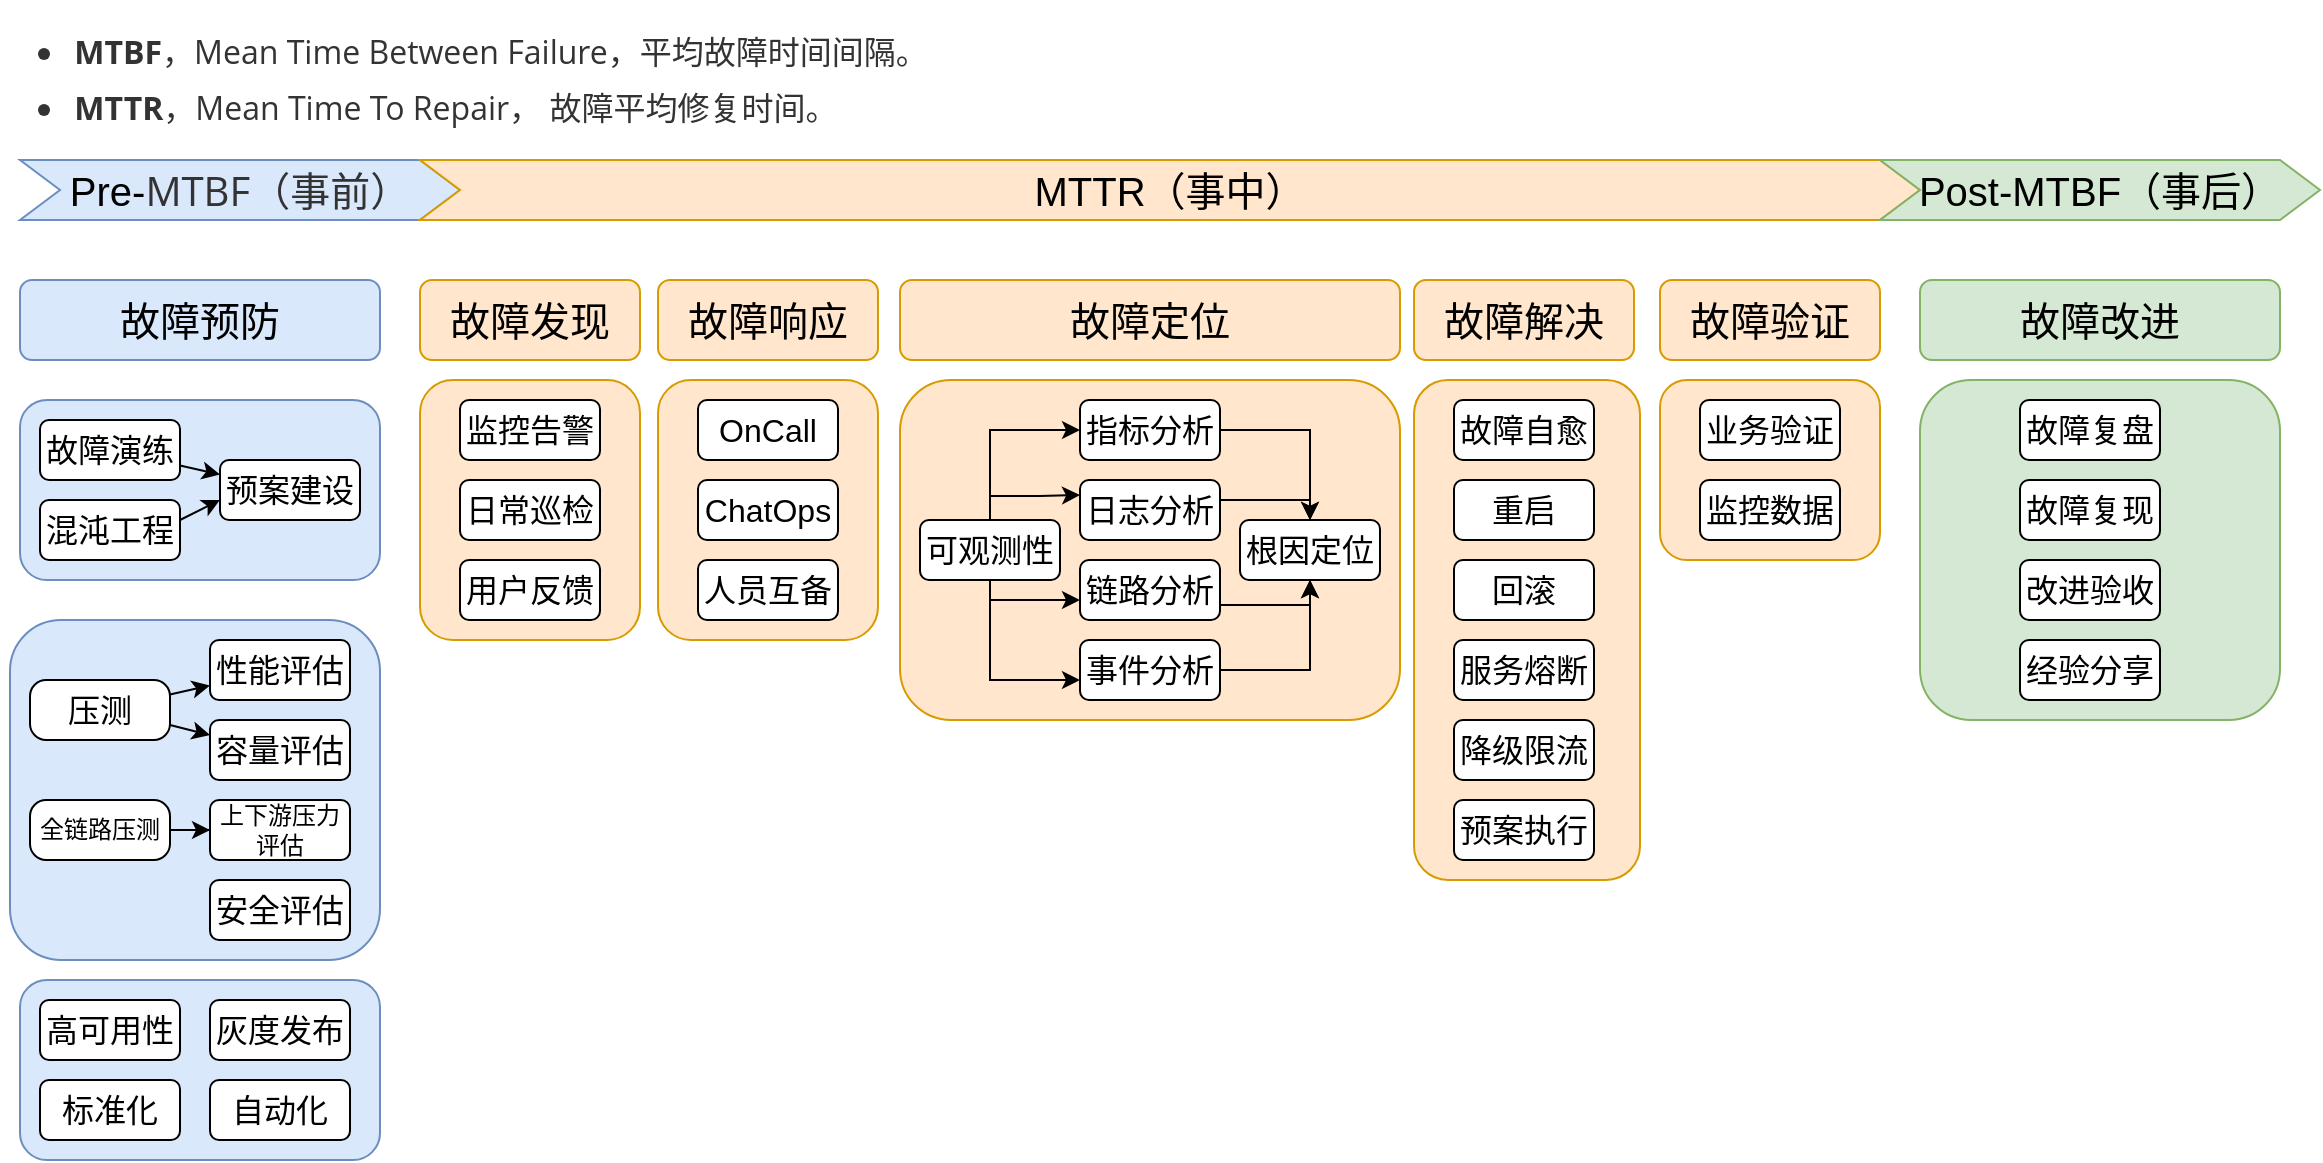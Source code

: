 <mxfile version="21.5.1" type="github">
  <diagram name="第 1 页" id="2sxYrnau5clui8A7mcLy">
    <mxGraphModel dx="1434" dy="771" grid="1" gridSize="10" guides="1" tooltips="1" connect="1" arrows="1" fold="1" page="1" pageScale="1" pageWidth="827" pageHeight="1169" math="0" shadow="0">
      <root>
        <mxCell id="0" />
        <mxCell id="1" parent="0" />
        <mxCell id="L6wErN_vYoCMVvzNJARl-90" value="" style="rounded=1;whiteSpace=wrap;html=1;fillColor=#d5e8d4;strokeColor=#82b366;" parent="1" vertex="1">
          <mxGeometry x="990" y="220" width="180" height="170" as="geometry" />
        </mxCell>
        <mxCell id="L6wErN_vYoCMVvzNJARl-89" value="" style="rounded=1;whiteSpace=wrap;html=1;fillColor=#ffe6cc;strokeColor=#d79b00;" parent="1" vertex="1">
          <mxGeometry x="860" y="220" width="110" height="90" as="geometry" />
        </mxCell>
        <mxCell id="L6wErN_vYoCMVvzNJARl-88" value="" style="rounded=1;whiteSpace=wrap;html=1;fillColor=#ffe6cc;strokeColor=#d79b00;" parent="1" vertex="1">
          <mxGeometry x="737" y="220" width="113" height="250" as="geometry" />
        </mxCell>
        <mxCell id="L6wErN_vYoCMVvzNJARl-87" value="" style="rounded=1;whiteSpace=wrap;html=1;fillColor=#ffe6cc;strokeColor=#d79b00;" parent="1" vertex="1">
          <mxGeometry x="480" y="220" width="250" height="170" as="geometry" />
        </mxCell>
        <mxCell id="L6wErN_vYoCMVvzNJARl-86" value="" style="rounded=1;whiteSpace=wrap;html=1;fillColor=#ffe6cc;strokeColor=#d79b00;" parent="1" vertex="1">
          <mxGeometry x="359" y="220" width="110" height="130" as="geometry" />
        </mxCell>
        <mxCell id="L6wErN_vYoCMVvzNJARl-85" value="" style="rounded=1;whiteSpace=wrap;html=1;fillColor=#ffe6cc;strokeColor=#d79b00;" parent="1" vertex="1">
          <mxGeometry x="240" y="220" width="110" height="130" as="geometry" />
        </mxCell>
        <mxCell id="L6wErN_vYoCMVvzNJARl-42" value="" style="rounded=1;whiteSpace=wrap;html=1;fillColor=#dae8fc;strokeColor=#6c8ebf;" parent="1" vertex="1">
          <mxGeometry x="40" y="520" width="180" height="90" as="geometry" />
        </mxCell>
        <mxCell id="L6wErN_vYoCMVvzNJARl-37" value="" style="rounded=1;whiteSpace=wrap;html=1;fillColor=#dae8fc;strokeColor=#6c8ebf;" parent="1" vertex="1">
          <mxGeometry x="35" y="340" width="185" height="170" as="geometry" />
        </mxCell>
        <mxCell id="L6wErN_vYoCMVvzNJARl-30" value="" style="rounded=1;whiteSpace=wrap;html=1;fillColor=#dae8fc;strokeColor=#6c8ebf;" parent="1" vertex="1">
          <mxGeometry x="40" y="230" width="180" height="90" as="geometry" />
        </mxCell>
        <mxCell id="L6wErN_vYoCMVvzNJARl-1" value="&lt;font style=&quot;font-size: 20px;&quot;&gt;Pre-&lt;span style=&quot;box-sizing: border-box; caret-color: rgb(51, 51, 51); color: rgb(51, 51, 51); font-family: &amp;quot;Open Sans&amp;quot;, &amp;quot;Clear Sans&amp;quot;, &amp;quot;Helvetica Neue&amp;quot;, Helvetica, Arial, &amp;quot;Segoe UI Emoji&amp;quot;, sans-serif; orphans: 4; text-align: start; text-size-adjust: auto;&quot;&gt;MTBF（事前）&lt;/span&gt;&lt;/font&gt;" style="shape=step;perimeter=stepPerimeter;whiteSpace=wrap;html=1;fixedSize=1;fillColor=#dae8fc;strokeColor=#6c8ebf;" parent="1" vertex="1">
          <mxGeometry x="40" y="110" width="220" height="30" as="geometry" />
        </mxCell>
        <mxCell id="L6wErN_vYoCMVvzNJARl-2" value="&lt;font style=&quot;font-size: 20px;&quot;&gt;MTTR（事中）&lt;/font&gt;" style="shape=step;perimeter=stepPerimeter;whiteSpace=wrap;html=1;fixedSize=1;fillColor=#ffe6cc;strokeColor=#d79b00;" parent="1" vertex="1">
          <mxGeometry x="240" y="110" width="750" height="30" as="geometry" />
        </mxCell>
        <mxCell id="L6wErN_vYoCMVvzNJARl-4" value="&lt;font style=&quot;font-size: 20px;&quot;&gt;Post-MTBF（事后）&lt;/font&gt;" style="shape=step;perimeter=stepPerimeter;whiteSpace=wrap;html=1;fixedSize=1;fillColor=#d5e8d4;strokeColor=#82b366;" parent="1" vertex="1">
          <mxGeometry x="970" y="110" width="220" height="30" as="geometry" />
        </mxCell>
        <mxCell id="L6wErN_vYoCMVvzNJARl-5" value="&lt;ul style=&quot;box-sizing: border-box; margin: 0.8em 0px; padding-left: 30px; position: relative; caret-color: rgb(51, 51, 51); color: rgb(51, 51, 51); font-family: &amp;quot;Open Sans&amp;quot;, &amp;quot;Clear Sans&amp;quot;, &amp;quot;Helvetica Neue&amp;quot;, Helvetica, Arial, &amp;quot;Segoe UI Emoji&amp;quot;, sans-serif; text-align: start; text-size-adjust: auto; background-color: rgb(255, 255, 255);&quot; data-mark=&quot;-&quot; class=&quot;ul-list&quot;&gt;&lt;li style=&quot;font-size: 16px; box-sizing: border-box; margin: 0px; position: relative;&quot; class=&quot;md-list-item md-focus-container&quot;&gt;&lt;p style=&quot;box-sizing: border-box; line-height: inherit; orphans: 4; margin: 0px 0px 0.5rem; position: relative;&quot; class=&quot;md-end-block md-p md-focus&quot;&gt;&lt;strong style=&quot;box-sizing: border-box;&quot;&gt;MTBF&lt;/strong&gt;&lt;span style=&quot;box-sizing: border-box;&quot; class=&quot;md-plain md-expand&quot;&gt;，Mean Time Between Failure，平均故障时间间隔。&lt;/span&gt;&lt;/p&gt;&lt;/li&gt;&lt;li style=&quot;font-size: 16px; box-sizing: border-box; margin: 0px; position: relative;&quot; class=&quot;md-list-item md-focus-container&quot;&gt;&lt;p style=&quot;box-sizing: border-box; line-height: inherit; orphans: 4; margin: 0px 0px 0.5rem; position: relative;&quot; class=&quot;md-end-block md-p md-focus&quot;&gt;&lt;strong style=&quot;box-sizing: border-box;&quot;&gt;MTTR&lt;/strong&gt;&lt;span style=&quot;box-sizing: border-box;&quot; class=&quot;md-plain md-expand&quot;&gt;，Mean Time To Repair， 故障平均修复时间。&lt;/span&gt;&lt;/p&gt;&lt;/li&gt;&lt;/ul&gt;" style="text;html=1;align=center;verticalAlign=middle;resizable=0;points=[];autosize=1;strokeColor=none;fillColor=none;" parent="1" vertex="1">
          <mxGeometry x="30" y="30" width="470" height="80" as="geometry" />
        </mxCell>
        <mxCell id="L6wErN_vYoCMVvzNJARl-6" value="&lt;font style=&quot;font-size: 20px;&quot;&gt;故障预防&lt;/font&gt;" style="rounded=1;whiteSpace=wrap;html=1;fillColor=#dae8fc;strokeColor=#6c8ebf;" parent="1" vertex="1">
          <mxGeometry x="40" y="170" width="180" height="40" as="geometry" />
        </mxCell>
        <mxCell id="L6wErN_vYoCMVvzNJARl-7" value="&lt;font style=&quot;font-size: 20px;&quot;&gt;故障发现&lt;/font&gt;" style="rounded=1;whiteSpace=wrap;html=1;fillColor=#ffe6cc;strokeColor=#d79b00;" parent="1" vertex="1">
          <mxGeometry x="240" y="170" width="110" height="40" as="geometry" />
        </mxCell>
        <mxCell id="L6wErN_vYoCMVvzNJARl-8" value="&lt;font style=&quot;font-size: 20px;&quot;&gt;故障响应&lt;/font&gt;" style="rounded=1;whiteSpace=wrap;html=1;fillColor=#ffe6cc;strokeColor=#d79b00;" parent="1" vertex="1">
          <mxGeometry x="359" y="170" width="110" height="40" as="geometry" />
        </mxCell>
        <mxCell id="L6wErN_vYoCMVvzNJARl-9" value="&lt;font style=&quot;font-size: 20px;&quot;&gt;故障定位&lt;/font&gt;" style="rounded=1;whiteSpace=wrap;html=1;fillColor=#ffe6cc;strokeColor=#d79b00;" parent="1" vertex="1">
          <mxGeometry x="480" y="170" width="250" height="40" as="geometry" />
        </mxCell>
        <mxCell id="L6wErN_vYoCMVvzNJARl-10" value="&lt;font style=&quot;font-size: 20px;&quot;&gt;故障解决&lt;/font&gt;" style="rounded=1;whiteSpace=wrap;html=1;fillColor=#ffe6cc;strokeColor=#d79b00;" parent="1" vertex="1">
          <mxGeometry x="737" y="170" width="110" height="40" as="geometry" />
        </mxCell>
        <mxCell id="L6wErN_vYoCMVvzNJARl-11" value="&lt;font style=&quot;font-size: 20px;&quot;&gt;故障验证&lt;/font&gt;" style="rounded=1;whiteSpace=wrap;html=1;fillColor=#ffe6cc;strokeColor=#d79b00;" parent="1" vertex="1">
          <mxGeometry x="860" y="170" width="110" height="40" as="geometry" />
        </mxCell>
        <mxCell id="L6wErN_vYoCMVvzNJARl-12" value="&lt;font style=&quot;font-size: 20px;&quot;&gt;故障改进&lt;/font&gt;" style="rounded=1;whiteSpace=wrap;html=1;fillColor=#d5e8d4;strokeColor=#82b366;" parent="1" vertex="1">
          <mxGeometry x="990" y="170" width="180" height="40" as="geometry" />
        </mxCell>
        <mxCell id="L6wErN_vYoCMVvzNJARl-33" value="" style="rounded=0;orthogonalLoop=1;jettySize=auto;html=1;" parent="1" source="L6wErN_vYoCMVvzNJARl-14" target="L6wErN_vYoCMVvzNJARl-20" edge="1">
          <mxGeometry relative="1" as="geometry" />
        </mxCell>
        <mxCell id="L6wErN_vYoCMVvzNJARl-14" value="&lt;font style=&quot;font-size: 16px;&quot;&gt;故障演练&lt;br&gt;&lt;/font&gt;" style="rounded=1;whiteSpace=wrap;html=1;" parent="1" vertex="1">
          <mxGeometry x="50" y="240" width="70" height="30" as="geometry" />
        </mxCell>
        <mxCell id="L6wErN_vYoCMVvzNJARl-15" value="&lt;font style=&quot;font-size: 16px;&quot;&gt;容量评估&lt;br&gt;&lt;/font&gt;" style="rounded=1;whiteSpace=wrap;html=1;" parent="1" vertex="1">
          <mxGeometry x="135" y="390" width="70" height="30" as="geometry" />
        </mxCell>
        <mxCell id="L6wErN_vYoCMVvzNJARl-16" value="&lt;font style=&quot;font-size: 16px;&quot;&gt;灰度发布&lt;br&gt;&lt;/font&gt;" style="rounded=1;whiteSpace=wrap;html=1;" parent="1" vertex="1">
          <mxGeometry x="135" y="530" width="70" height="30" as="geometry" />
        </mxCell>
        <mxCell id="L6wErN_vYoCMVvzNJARl-17" value="&lt;font style=&quot;font-size: 16px;&quot;&gt;高可用性&lt;br&gt;&lt;/font&gt;" style="rounded=1;whiteSpace=wrap;html=1;" parent="1" vertex="1">
          <mxGeometry x="50" y="530" width="70" height="30" as="geometry" />
        </mxCell>
        <mxCell id="L6wErN_vYoCMVvzNJARl-18" value="&lt;font style=&quot;font-size: 16px;&quot;&gt;混沌工程&lt;br&gt;&lt;/font&gt;" style="rounded=1;whiteSpace=wrap;html=1;" parent="1" vertex="1">
          <mxGeometry x="50" y="280" width="70" height="30" as="geometry" />
        </mxCell>
        <mxCell id="L6wErN_vYoCMVvzNJARl-19" value="&lt;font style=&quot;font-size: 16px;&quot;&gt;性能评估&lt;br&gt;&lt;/font&gt;" style="rounded=1;whiteSpace=wrap;html=1;" parent="1" vertex="1">
          <mxGeometry x="135" y="350" width="70" height="30" as="geometry" />
        </mxCell>
        <mxCell id="L6wErN_vYoCMVvzNJARl-20" value="&lt;font style=&quot;font-size: 16px;&quot;&gt;预案建设&lt;br&gt;&lt;/font&gt;" style="rounded=1;whiteSpace=wrap;html=1;" parent="1" vertex="1">
          <mxGeometry x="140" y="260" width="70" height="30" as="geometry" />
        </mxCell>
        <mxCell id="L6wErN_vYoCMVvzNJARl-21" value="&lt;font style=&quot;font-size: 16px;&quot;&gt;安全评估&lt;br&gt;&lt;/font&gt;" style="rounded=1;whiteSpace=wrap;html=1;" parent="1" vertex="1">
          <mxGeometry x="135" y="470" width="70" height="30" as="geometry" />
        </mxCell>
        <mxCell id="L6wErN_vYoCMVvzNJARl-26" value="" style="rounded=0;orthogonalLoop=1;jettySize=auto;html=1;" parent="1" source="L6wErN_vYoCMVvzNJARl-22" target="L6wErN_vYoCMVvzNJARl-19" edge="1">
          <mxGeometry relative="1" as="geometry" />
        </mxCell>
        <mxCell id="L6wErN_vYoCMVvzNJARl-22" value="&lt;font style=&quot;&quot;&gt;&lt;font style=&quot;font-size: 16px;&quot;&gt;压测&lt;/font&gt;&lt;br&gt;&lt;/font&gt;" style="rounded=1;whiteSpace=wrap;html=1;arcSize=27;" parent="1" vertex="1">
          <mxGeometry x="45" y="370" width="70" height="30" as="geometry" />
        </mxCell>
        <mxCell id="L6wErN_vYoCMVvzNJARl-27" value="" style="rounded=0;orthogonalLoop=1;jettySize=auto;html=1;entryX=0;entryY=0.25;entryDx=0;entryDy=0;exitX=1;exitY=0.75;exitDx=0;exitDy=0;" parent="1" source="L6wErN_vYoCMVvzNJARl-22" target="L6wErN_vYoCMVvzNJARl-15" edge="1">
          <mxGeometry relative="1" as="geometry">
            <mxPoint x="125" y="387" as="sourcePoint" />
            <mxPoint x="145" y="383" as="targetPoint" />
          </mxGeometry>
        </mxCell>
        <mxCell id="L6wErN_vYoCMVvzNJARl-31" value="" style="edgeStyle=orthogonalEdgeStyle;rounded=0;orthogonalLoop=1;jettySize=auto;html=1;entryX=0;entryY=0.5;entryDx=0;entryDy=0;" parent="1" source="L6wErN_vYoCMVvzNJARl-28" target="L6wErN_vYoCMVvzNJARl-32" edge="1">
          <mxGeometry relative="1" as="geometry">
            <mxPoint x="145" y="445" as="targetPoint" />
          </mxGeometry>
        </mxCell>
        <mxCell id="L6wErN_vYoCMVvzNJARl-28" value="&lt;font style=&quot;&quot;&gt;&lt;font style=&quot;font-size: 12px;&quot;&gt;全链路压测&lt;/font&gt;&lt;br&gt;&lt;/font&gt;" style="rounded=1;whiteSpace=wrap;html=1;arcSize=27;" parent="1" vertex="1">
          <mxGeometry x="45" y="430" width="70" height="30" as="geometry" />
        </mxCell>
        <mxCell id="L6wErN_vYoCMVvzNJARl-32" value="&lt;font style=&quot;&quot;&gt;&lt;font style=&quot;font-size: 12px;&quot;&gt;上下游压力评估&lt;/font&gt;&lt;br&gt;&lt;/font&gt;" style="rounded=1;whiteSpace=wrap;html=1;" parent="1" vertex="1">
          <mxGeometry x="135" y="430" width="70" height="30" as="geometry" />
        </mxCell>
        <mxCell id="L6wErN_vYoCMVvzNJARl-34" value="" style="rounded=0;orthogonalLoop=1;jettySize=auto;html=1;" parent="1" edge="1">
          <mxGeometry relative="1" as="geometry">
            <mxPoint x="120" y="290" as="sourcePoint" />
            <mxPoint x="140" y="280" as="targetPoint" />
          </mxGeometry>
        </mxCell>
        <mxCell id="L6wErN_vYoCMVvzNJARl-38" value="&lt;font style=&quot;font-size: 16px;&quot;&gt;标准化&lt;br&gt;&lt;/font&gt;" style="rounded=1;whiteSpace=wrap;html=1;" parent="1" vertex="1">
          <mxGeometry x="50" y="570" width="70" height="30" as="geometry" />
        </mxCell>
        <mxCell id="L6wErN_vYoCMVvzNJARl-39" value="&lt;font style=&quot;font-size: 16px;&quot;&gt;自动化&lt;br&gt;&lt;/font&gt;" style="rounded=1;whiteSpace=wrap;html=1;" parent="1" vertex="1">
          <mxGeometry x="135" y="570" width="70" height="30" as="geometry" />
        </mxCell>
        <mxCell id="L6wErN_vYoCMVvzNJARl-43" value="&lt;font style=&quot;font-size: 16px;&quot;&gt;监控告警&lt;br&gt;&lt;/font&gt;" style="rounded=1;whiteSpace=wrap;html=1;" parent="1" vertex="1">
          <mxGeometry x="260" y="230" width="70" height="30" as="geometry" />
        </mxCell>
        <mxCell id="L6wErN_vYoCMVvzNJARl-44" value="&lt;font style=&quot;font-size: 16px;&quot;&gt;日常巡检&lt;br&gt;&lt;/font&gt;" style="rounded=1;whiteSpace=wrap;html=1;" parent="1" vertex="1">
          <mxGeometry x="260" y="270" width="70" height="30" as="geometry" />
        </mxCell>
        <mxCell id="L6wErN_vYoCMVvzNJARl-45" value="&lt;font style=&quot;font-size: 16px;&quot;&gt;用户反馈&lt;br&gt;&lt;/font&gt;" style="rounded=1;whiteSpace=wrap;html=1;" parent="1" vertex="1">
          <mxGeometry x="260" y="310" width="70" height="30" as="geometry" />
        </mxCell>
        <mxCell id="L6wErN_vYoCMVvzNJARl-47" value="&lt;font style=&quot;font-size: 16px;&quot;&gt;OnCall&lt;br&gt;&lt;/font&gt;" style="rounded=1;whiteSpace=wrap;html=1;" parent="1" vertex="1">
          <mxGeometry x="379" y="230" width="70" height="30" as="geometry" />
        </mxCell>
        <mxCell id="L6wErN_vYoCMVvzNJARl-48" value="&lt;font style=&quot;font-size: 16px;&quot;&gt;ChatOps&lt;br&gt;&lt;/font&gt;" style="rounded=1;whiteSpace=wrap;html=1;" parent="1" vertex="1">
          <mxGeometry x="379" y="270" width="70" height="30" as="geometry" />
        </mxCell>
        <mxCell id="L6wErN_vYoCMVvzNJARl-49" value="&lt;font style=&quot;font-size: 16px;&quot;&gt;人员互备&lt;br&gt;&lt;/font&gt;" style="rounded=1;whiteSpace=wrap;html=1;" parent="1" vertex="1">
          <mxGeometry x="379" y="310" width="70" height="30" as="geometry" />
        </mxCell>
        <mxCell id="L6wErN_vYoCMVvzNJARl-54" value="" style="edgeStyle=orthogonalEdgeStyle;rounded=0;orthogonalLoop=1;jettySize=auto;html=1;entryX=0;entryY=0.5;entryDx=0;entryDy=0;" parent="1" source="L6wErN_vYoCMVvzNJARl-50" target="L6wErN_vYoCMVvzNJARl-51" edge="1">
          <mxGeometry relative="1" as="geometry">
            <Array as="points">
              <mxPoint x="525" y="245" />
            </Array>
          </mxGeometry>
        </mxCell>
        <mxCell id="L6wErN_vYoCMVvzNJARl-50" value="&lt;font style=&quot;font-size: 16px;&quot;&gt;可观测性&lt;br&gt;&lt;/font&gt;" style="rounded=1;whiteSpace=wrap;html=1;" parent="1" vertex="1">
          <mxGeometry x="490" y="290" width="70" height="30" as="geometry" />
        </mxCell>
        <mxCell id="L6wErN_vYoCMVvzNJARl-61" value="" style="edgeStyle=orthogonalEdgeStyle;rounded=0;orthogonalLoop=1;jettySize=auto;html=1;entryX=0.5;entryY=0;entryDx=0;entryDy=0;" parent="1" source="L6wErN_vYoCMVvzNJARl-51" target="L6wErN_vYoCMVvzNJARl-60" edge="1">
          <mxGeometry relative="1" as="geometry" />
        </mxCell>
        <mxCell id="L6wErN_vYoCMVvzNJARl-51" value="&lt;font style=&quot;font-size: 16px;&quot;&gt;指标分析&lt;br&gt;&lt;/font&gt;" style="rounded=1;whiteSpace=wrap;html=1;" parent="1" vertex="1">
          <mxGeometry x="570" y="230" width="70" height="30" as="geometry" />
        </mxCell>
        <mxCell id="L6wErN_vYoCMVvzNJARl-67" value="" style="edgeStyle=orthogonalEdgeStyle;rounded=0;orthogonalLoop=1;jettySize=auto;html=1;entryX=0.5;entryY=0;entryDx=0;entryDy=0;" parent="1" source="L6wErN_vYoCMVvzNJARl-52" target="L6wErN_vYoCMVvzNJARl-60" edge="1">
          <mxGeometry relative="1" as="geometry">
            <Array as="points">
              <mxPoint x="685" y="280" />
            </Array>
          </mxGeometry>
        </mxCell>
        <mxCell id="L6wErN_vYoCMVvzNJARl-52" value="&lt;font style=&quot;font-size: 16px;&quot;&gt;日志分析&lt;br&gt;&lt;/font&gt;" style="rounded=1;whiteSpace=wrap;html=1;" parent="1" vertex="1">
          <mxGeometry x="570" y="270" width="70" height="30" as="geometry" />
        </mxCell>
        <mxCell id="L6wErN_vYoCMVvzNJARl-53" value="&lt;font style=&quot;font-size: 16px;&quot;&gt;链路分析&lt;br&gt;&lt;/font&gt;" style="rounded=1;whiteSpace=wrap;html=1;" parent="1" vertex="1">
          <mxGeometry x="570" y="310" width="70" height="30" as="geometry" />
        </mxCell>
        <mxCell id="L6wErN_vYoCMVvzNJARl-69" value="" style="edgeStyle=orthogonalEdgeStyle;rounded=0;orthogonalLoop=1;jettySize=auto;html=1;entryX=0.5;entryY=1;entryDx=0;entryDy=0;" parent="1" source="L6wErN_vYoCMVvzNJARl-58" target="L6wErN_vYoCMVvzNJARl-60" edge="1">
          <mxGeometry relative="1" as="geometry">
            <mxPoint x="720" y="365" as="targetPoint" />
          </mxGeometry>
        </mxCell>
        <mxCell id="L6wErN_vYoCMVvzNJARl-58" value="&lt;font style=&quot;font-size: 16px;&quot;&gt;事件分析&lt;br&gt;&lt;/font&gt;" style="rounded=1;whiteSpace=wrap;html=1;" parent="1" vertex="1">
          <mxGeometry x="570" y="350" width="70" height="30" as="geometry" />
        </mxCell>
        <mxCell id="L6wErN_vYoCMVvzNJARl-60" value="&lt;font style=&quot;font-size: 16px;&quot;&gt;根因定位&lt;br&gt;&lt;/font&gt;" style="rounded=1;whiteSpace=wrap;html=1;" parent="1" vertex="1">
          <mxGeometry x="650" y="290" width="70" height="30" as="geometry" />
        </mxCell>
        <mxCell id="L6wErN_vYoCMVvzNJARl-62" value="" style="edgeStyle=orthogonalEdgeStyle;rounded=0;orthogonalLoop=1;jettySize=auto;html=1;exitX=0.5;exitY=0;exitDx=0;exitDy=0;entryX=0;entryY=0.25;entryDx=0;entryDy=0;" parent="1" source="L6wErN_vYoCMVvzNJARl-50" target="L6wErN_vYoCMVvzNJARl-52" edge="1">
          <mxGeometry relative="1" as="geometry">
            <mxPoint x="535" y="300" as="sourcePoint" />
            <mxPoint x="570" y="255" as="targetPoint" />
            <Array as="points">
              <mxPoint x="525" y="278" />
              <mxPoint x="550" y="278" />
            </Array>
          </mxGeometry>
        </mxCell>
        <mxCell id="L6wErN_vYoCMVvzNJARl-63" value="" style="edgeStyle=orthogonalEdgeStyle;rounded=0;orthogonalLoop=1;jettySize=auto;html=1;exitX=0.5;exitY=1;exitDx=0;exitDy=0;entryX=0;entryY=0.25;entryDx=0;entryDy=0;" parent="1" source="L6wErN_vYoCMVvzNJARl-50" edge="1">
          <mxGeometry relative="1" as="geometry">
            <mxPoint x="525" y="342" as="sourcePoint" />
            <mxPoint x="570" y="330" as="targetPoint" />
            <Array as="points">
              <mxPoint x="525" y="330" />
            </Array>
          </mxGeometry>
        </mxCell>
        <mxCell id="L6wErN_vYoCMVvzNJARl-64" value="" style="edgeStyle=orthogonalEdgeStyle;rounded=0;orthogonalLoop=1;jettySize=auto;html=1;entryX=0;entryY=0.25;entryDx=0;entryDy=0;" parent="1" edge="1">
          <mxGeometry relative="1" as="geometry">
            <mxPoint x="525" y="320" as="sourcePoint" />
            <mxPoint x="570" y="370" as="targetPoint" />
            <Array as="points">
              <mxPoint x="525" y="370" />
            </Array>
          </mxGeometry>
        </mxCell>
        <mxCell id="L6wErN_vYoCMVvzNJARl-71" value="" style="edgeStyle=orthogonalEdgeStyle;rounded=0;orthogonalLoop=1;jettySize=auto;html=1;entryX=0.5;entryY=1;entryDx=0;entryDy=0;exitX=1;exitY=0.75;exitDx=0;exitDy=0;" parent="1" source="L6wErN_vYoCMVvzNJARl-53" target="L6wErN_vYoCMVvzNJARl-60" edge="1">
          <mxGeometry relative="1" as="geometry">
            <mxPoint x="690" y="330" as="targetPoint" />
            <mxPoint x="650" y="375" as="sourcePoint" />
            <Array as="points">
              <mxPoint x="685" y="333" />
            </Array>
          </mxGeometry>
        </mxCell>
        <mxCell id="L6wErN_vYoCMVvzNJARl-72" value="&lt;font style=&quot;font-size: 16px;&quot;&gt;故障自愈&lt;br&gt;&lt;/font&gt;" style="rounded=1;whiteSpace=wrap;html=1;" parent="1" vertex="1">
          <mxGeometry x="757" y="230" width="70" height="30" as="geometry" />
        </mxCell>
        <mxCell id="L6wErN_vYoCMVvzNJARl-73" value="&lt;font style=&quot;font-size: 16px;&quot;&gt;重启&lt;br&gt;&lt;/font&gt;" style="rounded=1;whiteSpace=wrap;html=1;" parent="1" vertex="1">
          <mxGeometry x="757" y="270" width="70" height="30" as="geometry" />
        </mxCell>
        <mxCell id="L6wErN_vYoCMVvzNJARl-74" value="&lt;font style=&quot;font-size: 16px;&quot;&gt;回滚&lt;br&gt;&lt;/font&gt;" style="rounded=1;whiteSpace=wrap;html=1;" parent="1" vertex="1">
          <mxGeometry x="757" y="310" width="70" height="30" as="geometry" />
        </mxCell>
        <mxCell id="L6wErN_vYoCMVvzNJARl-75" value="&lt;font style=&quot;font-size: 16px;&quot;&gt;服务熔断&lt;br&gt;&lt;/font&gt;" style="rounded=1;whiteSpace=wrap;html=1;" parent="1" vertex="1">
          <mxGeometry x="757" y="350" width="70" height="30" as="geometry" />
        </mxCell>
        <mxCell id="L6wErN_vYoCMVvzNJARl-76" value="&lt;font style=&quot;font-size: 16px;&quot;&gt;降级限流&lt;br&gt;&lt;/font&gt;" style="rounded=1;whiteSpace=wrap;html=1;" parent="1" vertex="1">
          <mxGeometry x="757" y="390" width="70" height="30" as="geometry" />
        </mxCell>
        <mxCell id="L6wErN_vYoCMVvzNJARl-77" value="&lt;font style=&quot;font-size: 16px;&quot;&gt;预案执行&lt;br&gt;&lt;/font&gt;" style="rounded=1;whiteSpace=wrap;html=1;" parent="1" vertex="1">
          <mxGeometry x="757" y="430" width="70" height="30" as="geometry" />
        </mxCell>
        <mxCell id="L6wErN_vYoCMVvzNJARl-78" value="&lt;font style=&quot;font-size: 16px;&quot;&gt;业务验证&lt;br&gt;&lt;/font&gt;" style="rounded=1;whiteSpace=wrap;html=1;" parent="1" vertex="1">
          <mxGeometry x="880" y="230" width="70" height="30" as="geometry" />
        </mxCell>
        <mxCell id="L6wErN_vYoCMVvzNJARl-79" value="&lt;font style=&quot;font-size: 16px;&quot;&gt;监控数据&lt;br&gt;&lt;/font&gt;" style="rounded=1;whiteSpace=wrap;html=1;" parent="1" vertex="1">
          <mxGeometry x="880" y="270" width="70" height="30" as="geometry" />
        </mxCell>
        <mxCell id="L6wErN_vYoCMVvzNJARl-81" value="&lt;font style=&quot;font-size: 16px;&quot;&gt;故障复盘&lt;br&gt;&lt;/font&gt;" style="rounded=1;whiteSpace=wrap;html=1;" parent="1" vertex="1">
          <mxGeometry x="1040" y="230" width="70" height="30" as="geometry" />
        </mxCell>
        <mxCell id="L6wErN_vYoCMVvzNJARl-82" value="&lt;font style=&quot;font-size: 16px;&quot;&gt;改进验收&lt;br&gt;&lt;/font&gt;" style="rounded=1;whiteSpace=wrap;html=1;" parent="1" vertex="1">
          <mxGeometry x="1040" y="310" width="70" height="30" as="geometry" />
        </mxCell>
        <mxCell id="L6wErN_vYoCMVvzNJARl-83" value="&lt;font style=&quot;font-size: 16px;&quot;&gt;故障复现&lt;br&gt;&lt;/font&gt;" style="rounded=1;whiteSpace=wrap;html=1;" parent="1" vertex="1">
          <mxGeometry x="1040" y="270" width="70" height="30" as="geometry" />
        </mxCell>
        <mxCell id="L6wErN_vYoCMVvzNJARl-84" value="&lt;font style=&quot;font-size: 16px;&quot;&gt;经验分享&lt;br&gt;&lt;/font&gt;" style="rounded=1;whiteSpace=wrap;html=1;" parent="1" vertex="1">
          <mxGeometry x="1040" y="350" width="70" height="30" as="geometry" />
        </mxCell>
      </root>
    </mxGraphModel>
  </diagram>
</mxfile>

